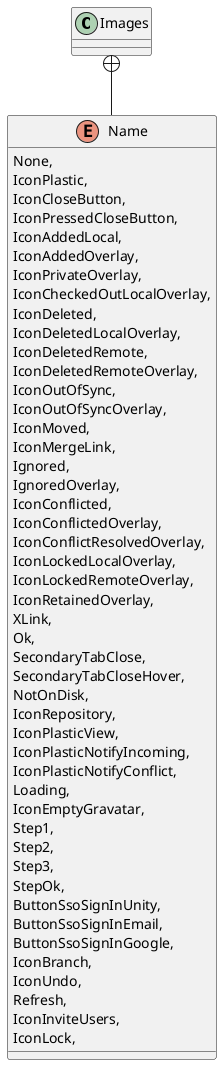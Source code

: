 @startuml
class Images {
}
enum Name {
    None,
    IconPlastic,
    IconCloseButton,
    IconPressedCloseButton,
    IconAddedLocal,
    IconAddedOverlay,
    IconPrivateOverlay,
    IconCheckedOutLocalOverlay,
    IconDeleted,
    IconDeletedLocalOverlay,
    IconDeletedRemote,
    IconDeletedRemoteOverlay,
    IconOutOfSync,
    IconOutOfSyncOverlay,
    IconMoved,
    IconMergeLink,
    Ignored,
    IgnoredOverlay,
    IconConflicted,
    IconConflictedOverlay,
    IconConflictResolvedOverlay,
    IconLockedLocalOverlay,
    IconLockedRemoteOverlay,
    IconRetainedOverlay,
    XLink,
    Ok,
    SecondaryTabClose,
    SecondaryTabCloseHover,
    NotOnDisk,
    IconRepository,
    IconPlasticView,
    IconPlasticNotifyIncoming,
    IconPlasticNotifyConflict,
    Loading,
    IconEmptyGravatar,
    Step1,
    Step2,
    Step3,
    StepOk,
    ButtonSsoSignInUnity,
    ButtonSsoSignInEmail,
    ButtonSsoSignInGoogle,
    IconBranch,
    IconUndo,
    Refresh,
    IconInviteUsers,
    IconLock,
}
Images +-- Name
@enduml
